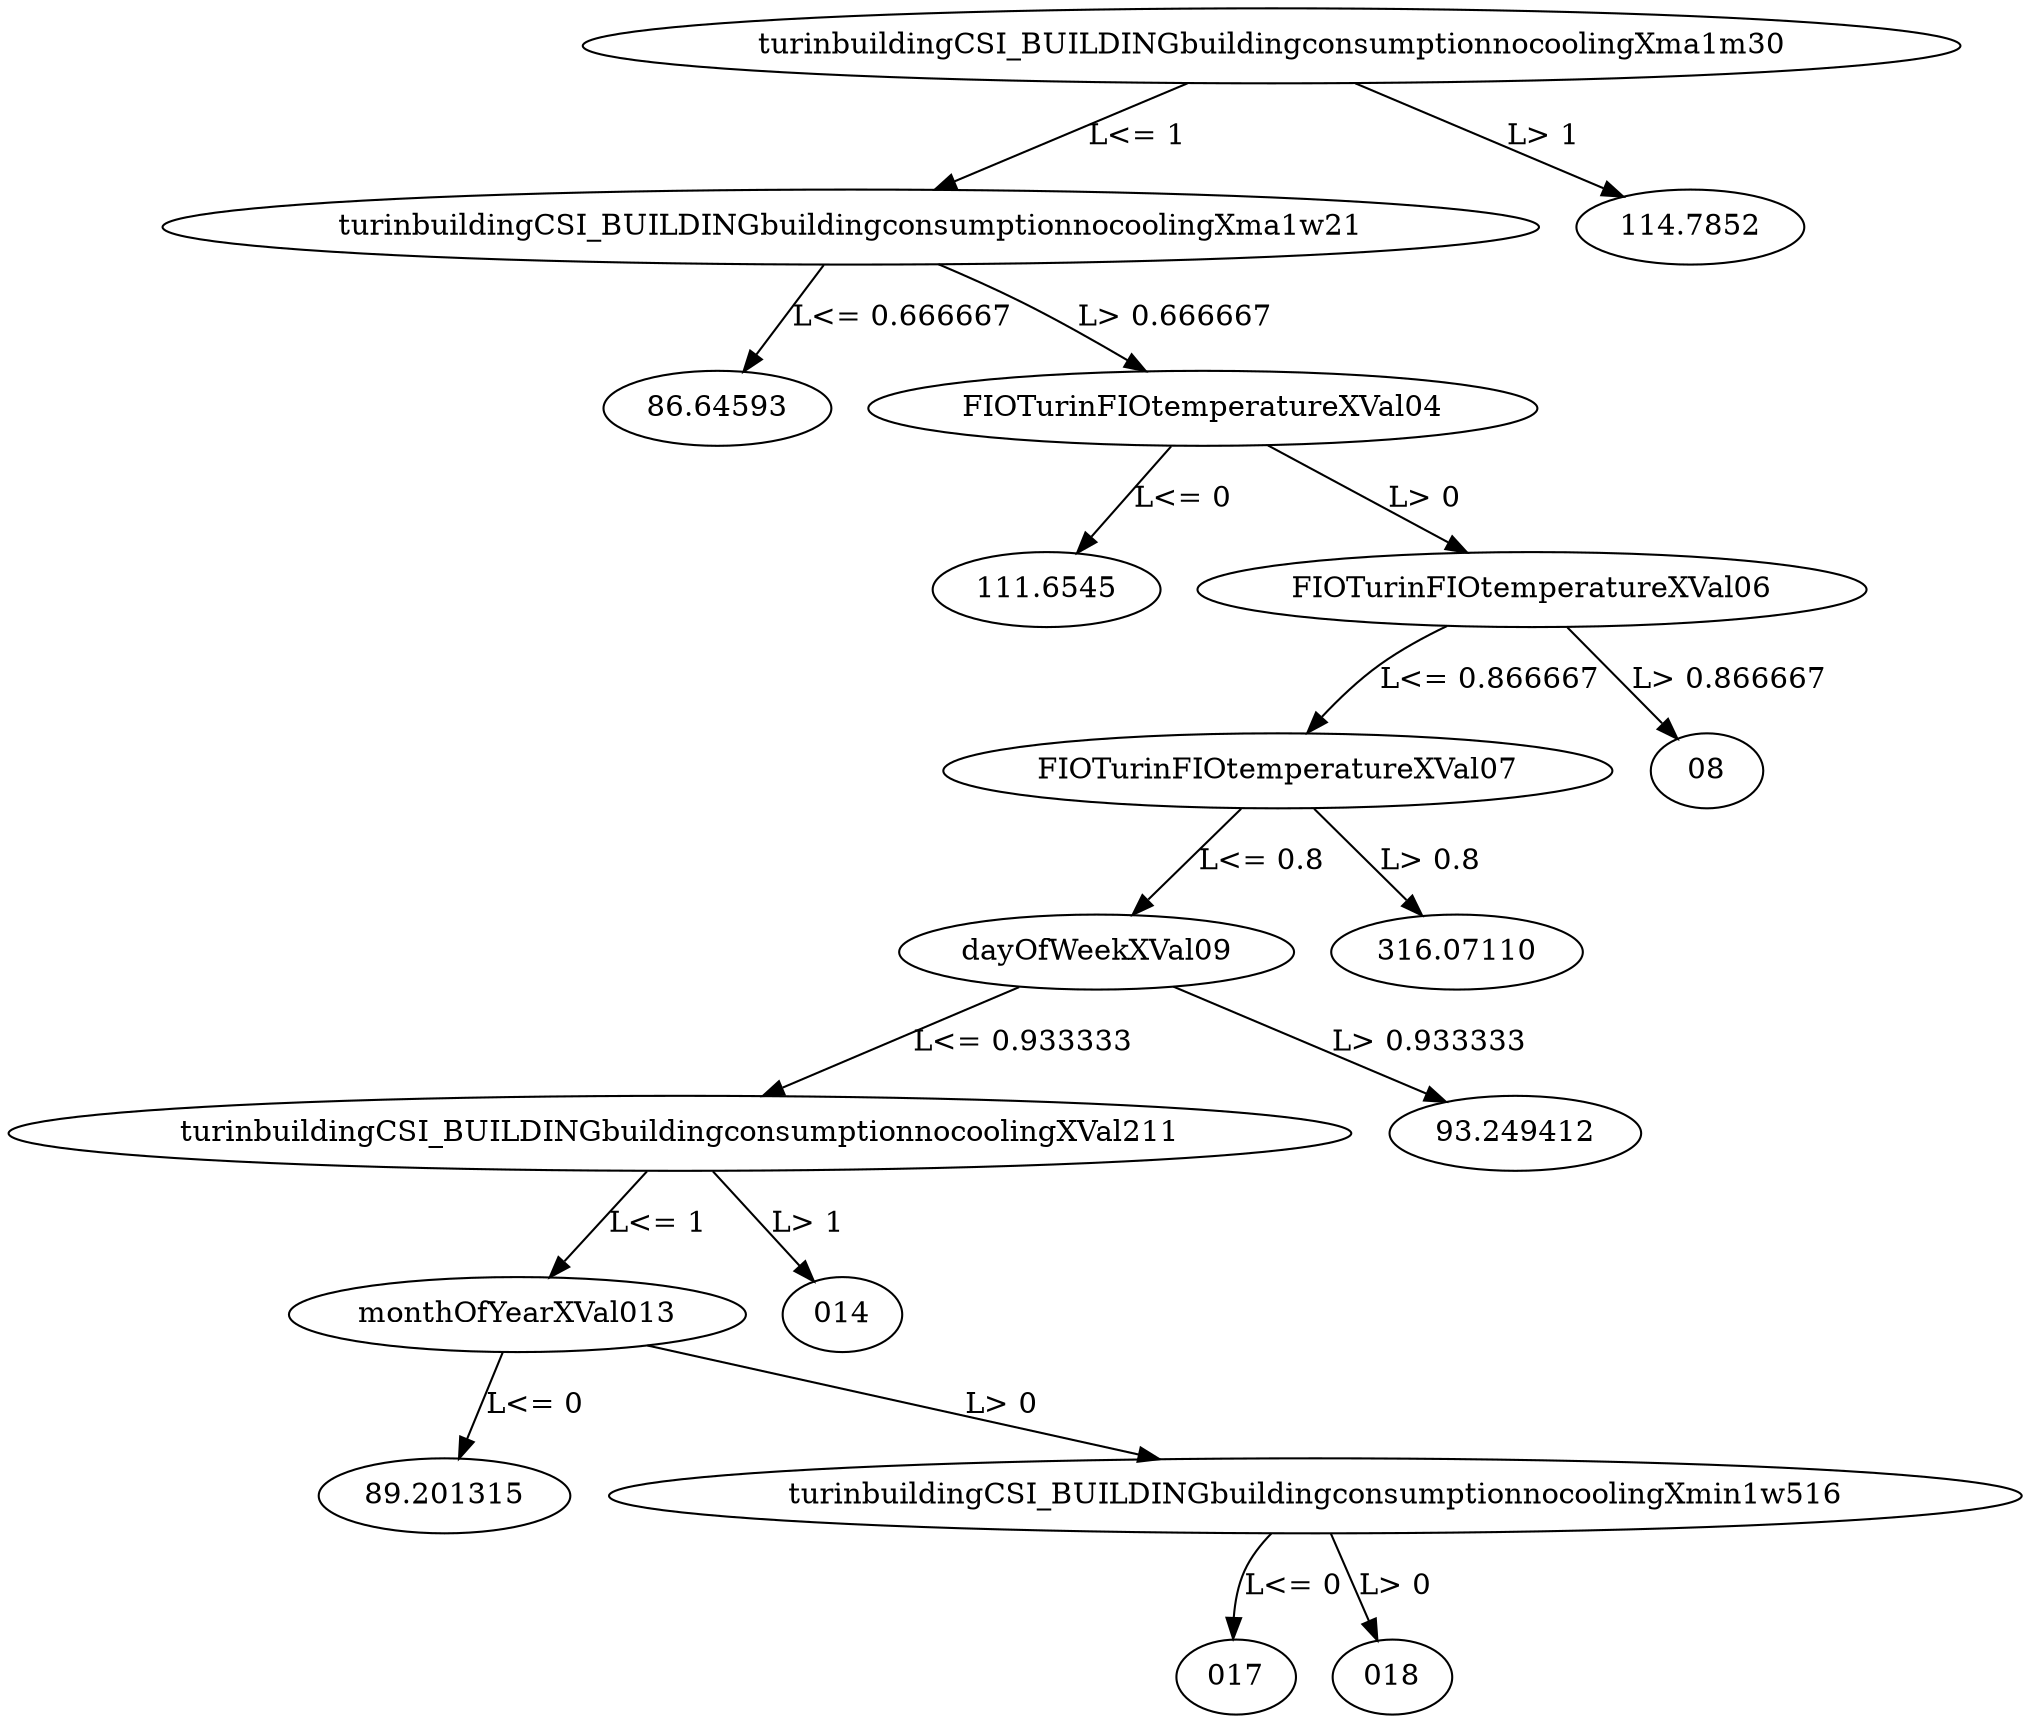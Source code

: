 digraph dt_fig {
	turinbuildingCSI_BUILDINGbuildingconsumptionnocoolingXma1m30 -> turinbuildingCSI_BUILDINGbuildingconsumptionnocoolingXma1w21 [label="L<= 1"];
	turinbuildingCSI_BUILDINGbuildingconsumptionnocoolingXma1m30 -> "114.7852" [label="L> 1"];
	turinbuildingCSI_BUILDINGbuildingconsumptionnocoolingXma1w21 -> "86.64593" [label="L<= 0.666667"];
	turinbuildingCSI_BUILDINGbuildingconsumptionnocoolingXma1w21 -> FIOTurinFIOtemperatureXVal04 [label="L> 0.666667"];
	FIOTurinFIOtemperatureXVal04 -> "111.6545" [label="L<= 0"];
	FIOTurinFIOtemperatureXVal04 -> FIOTurinFIOtemperatureXVal06 [label="L> 0"];
	FIOTurinFIOtemperatureXVal06 -> FIOTurinFIOtemperatureXVal07 [label="L<= 0.866667"];
	FIOTurinFIOtemperatureXVal06 -> "08" [label="L> 0.866667"];
	FIOTurinFIOtemperatureXVal07 -> dayOfWeekXVal09 [label="L<= 0.8"];
	FIOTurinFIOtemperatureXVal07 -> "316.07110" [label="L> 0.8"];
	dayOfWeekXVal09 -> turinbuildingCSI_BUILDINGbuildingconsumptionnocoolingXVal211 [label="L<= 0.933333"];
	dayOfWeekXVal09 -> "93.249412" [label="L> 0.933333"];
	turinbuildingCSI_BUILDINGbuildingconsumptionnocoolingXVal211 -> monthOfYearXVal013 [label="L<= 1"];
	turinbuildingCSI_BUILDINGbuildingconsumptionnocoolingXVal211 -> "014" [label="L> 1"];
	monthOfYearXVal013 -> "89.201315" [label="L<= 0"];
	monthOfYearXVal013 -> turinbuildingCSI_BUILDINGbuildingconsumptionnocoolingXmin1w516 [label="L> 0"];
	turinbuildingCSI_BUILDINGbuildingconsumptionnocoolingXmin1w516 -> "017" [label="L<= 0"];
	turinbuildingCSI_BUILDINGbuildingconsumptionnocoolingXmin1w516 -> "018" [label="L> 0"];
}
